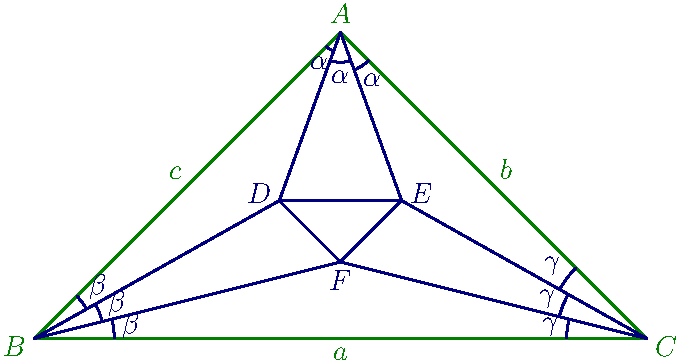 settings.outformat = "png";
defaultpen(fontsize(14pt));
import geometry;

size(12cm);

pair a = (0, 2);
pair b = (-2, 0);
pair c = (2, 0);

triangle t = triangle(a, b, c);
show(LA="$A$", LB="$B$", LC="$C$", La="$a$", Lb="$b$", Lc="$c$", t, bp+0.5*green);

pair d = (-.4, .9);
pair e = (.4, .9);
pair f = (0, .5);
triangle u = triangle(d, e, f);
show(LA="$D$", LB="$E$", LC="$F$", La="$$", Lb="$$", Lc="$$", u, bp+0.5*blue);

draw(a -- d^^a -- e, bp+0.5*blue);
draw(b -- d^^b -- f, bp+0.5*blue);
draw(c -- e^^c -- f, bp+0.5*blue);
markangle("$\alpha$", radius=10, b, a, d, bp+0.5*blue);
markangle("$\alpha$", radius=15, d, a, e, bp+0.5*blue);
markangle("$\alpha$", radius=20, e, a, c, bp+0.5*blue);
markangle("$\beta$", radius=30, d, b, a, bp+0.5*blue);
markangle("$\beta$", radius=35, f, b, d, bp+0.5*blue);
markangle("$\beta$", radius=40, c, b, f, bp+0.5*blue);
markangle("$\gamma$", radius=40, f, c, b, bp+0.5*blue);
markangle("$\gamma$", radius=45, e, c, f, bp+0.5*blue);
markangle("$\gamma$", radius=50, a, c, e, bp+0.5*blue);
